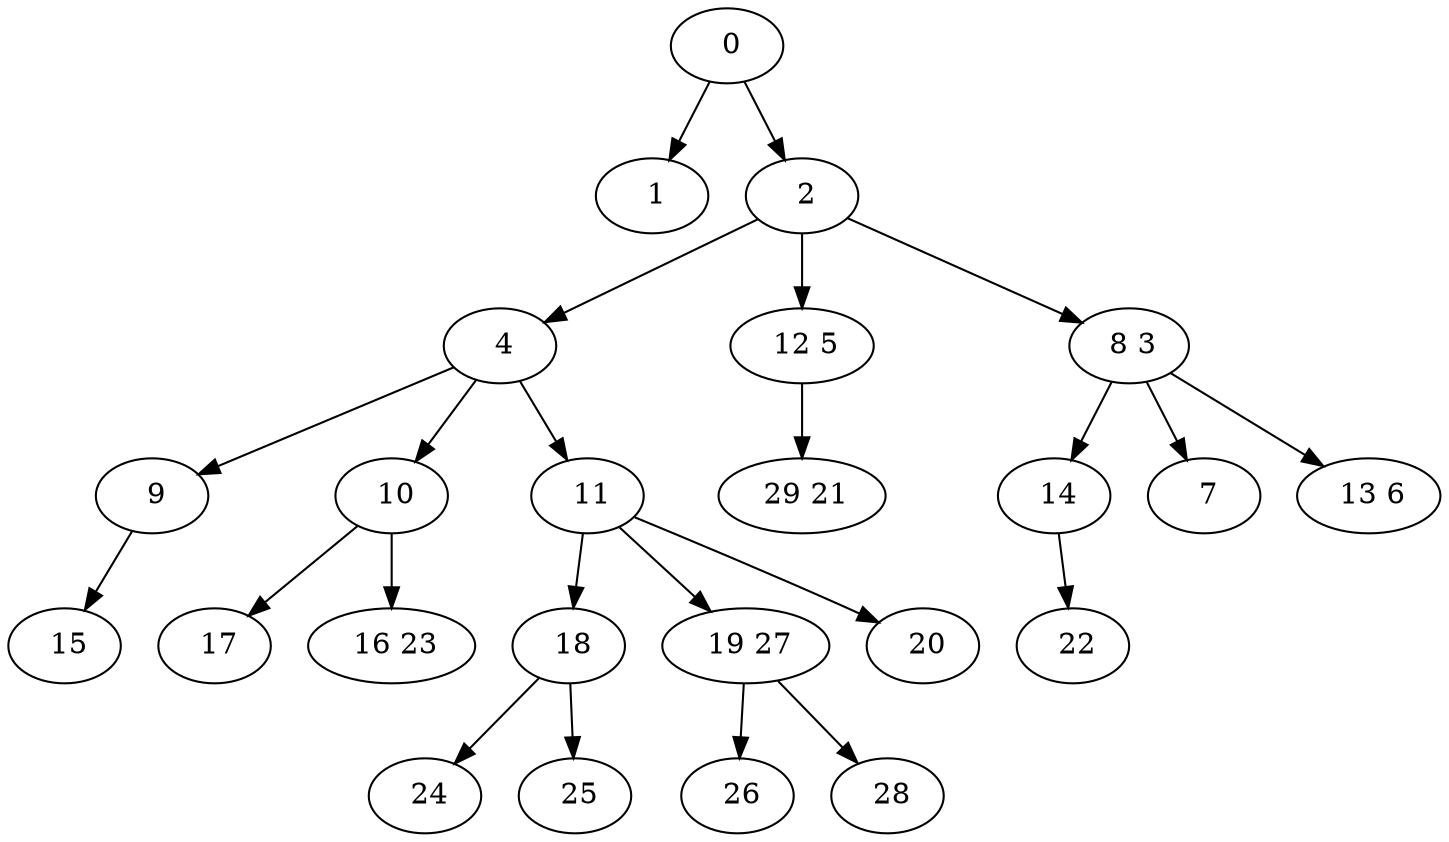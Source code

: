 digraph mytree {
" 0" -> " 1";
" 0" -> " 2";
" 1";
" 2" -> " 4";
" 2" -> " 12 5";
" 2" -> " 8 3";
" 4" -> " 9";
" 4" -> " 10";
" 4" -> " 11";
" 12 5" -> " 29 21";
" 8 3" -> " 14";
" 8 3" -> " 7";
" 8 3" -> " 13 6";
" 14" -> " 22";
" 26";
" 9" -> " 15";
" 10" -> " 17";
" 10" -> " 16 23";
" 11" -> " 18";
" 11" -> " 19 27";
" 11" -> " 20";
" 15";
" 17";
" 16 23";
" 18" -> " 24";
" 18" -> " 25";
" 19 27" -> " 26";
" 19 27" -> " 28";
" 20";
" 24";
" 25";
" 28";
" 29 21";
" 7";
" 13 6";
" 22";
}
